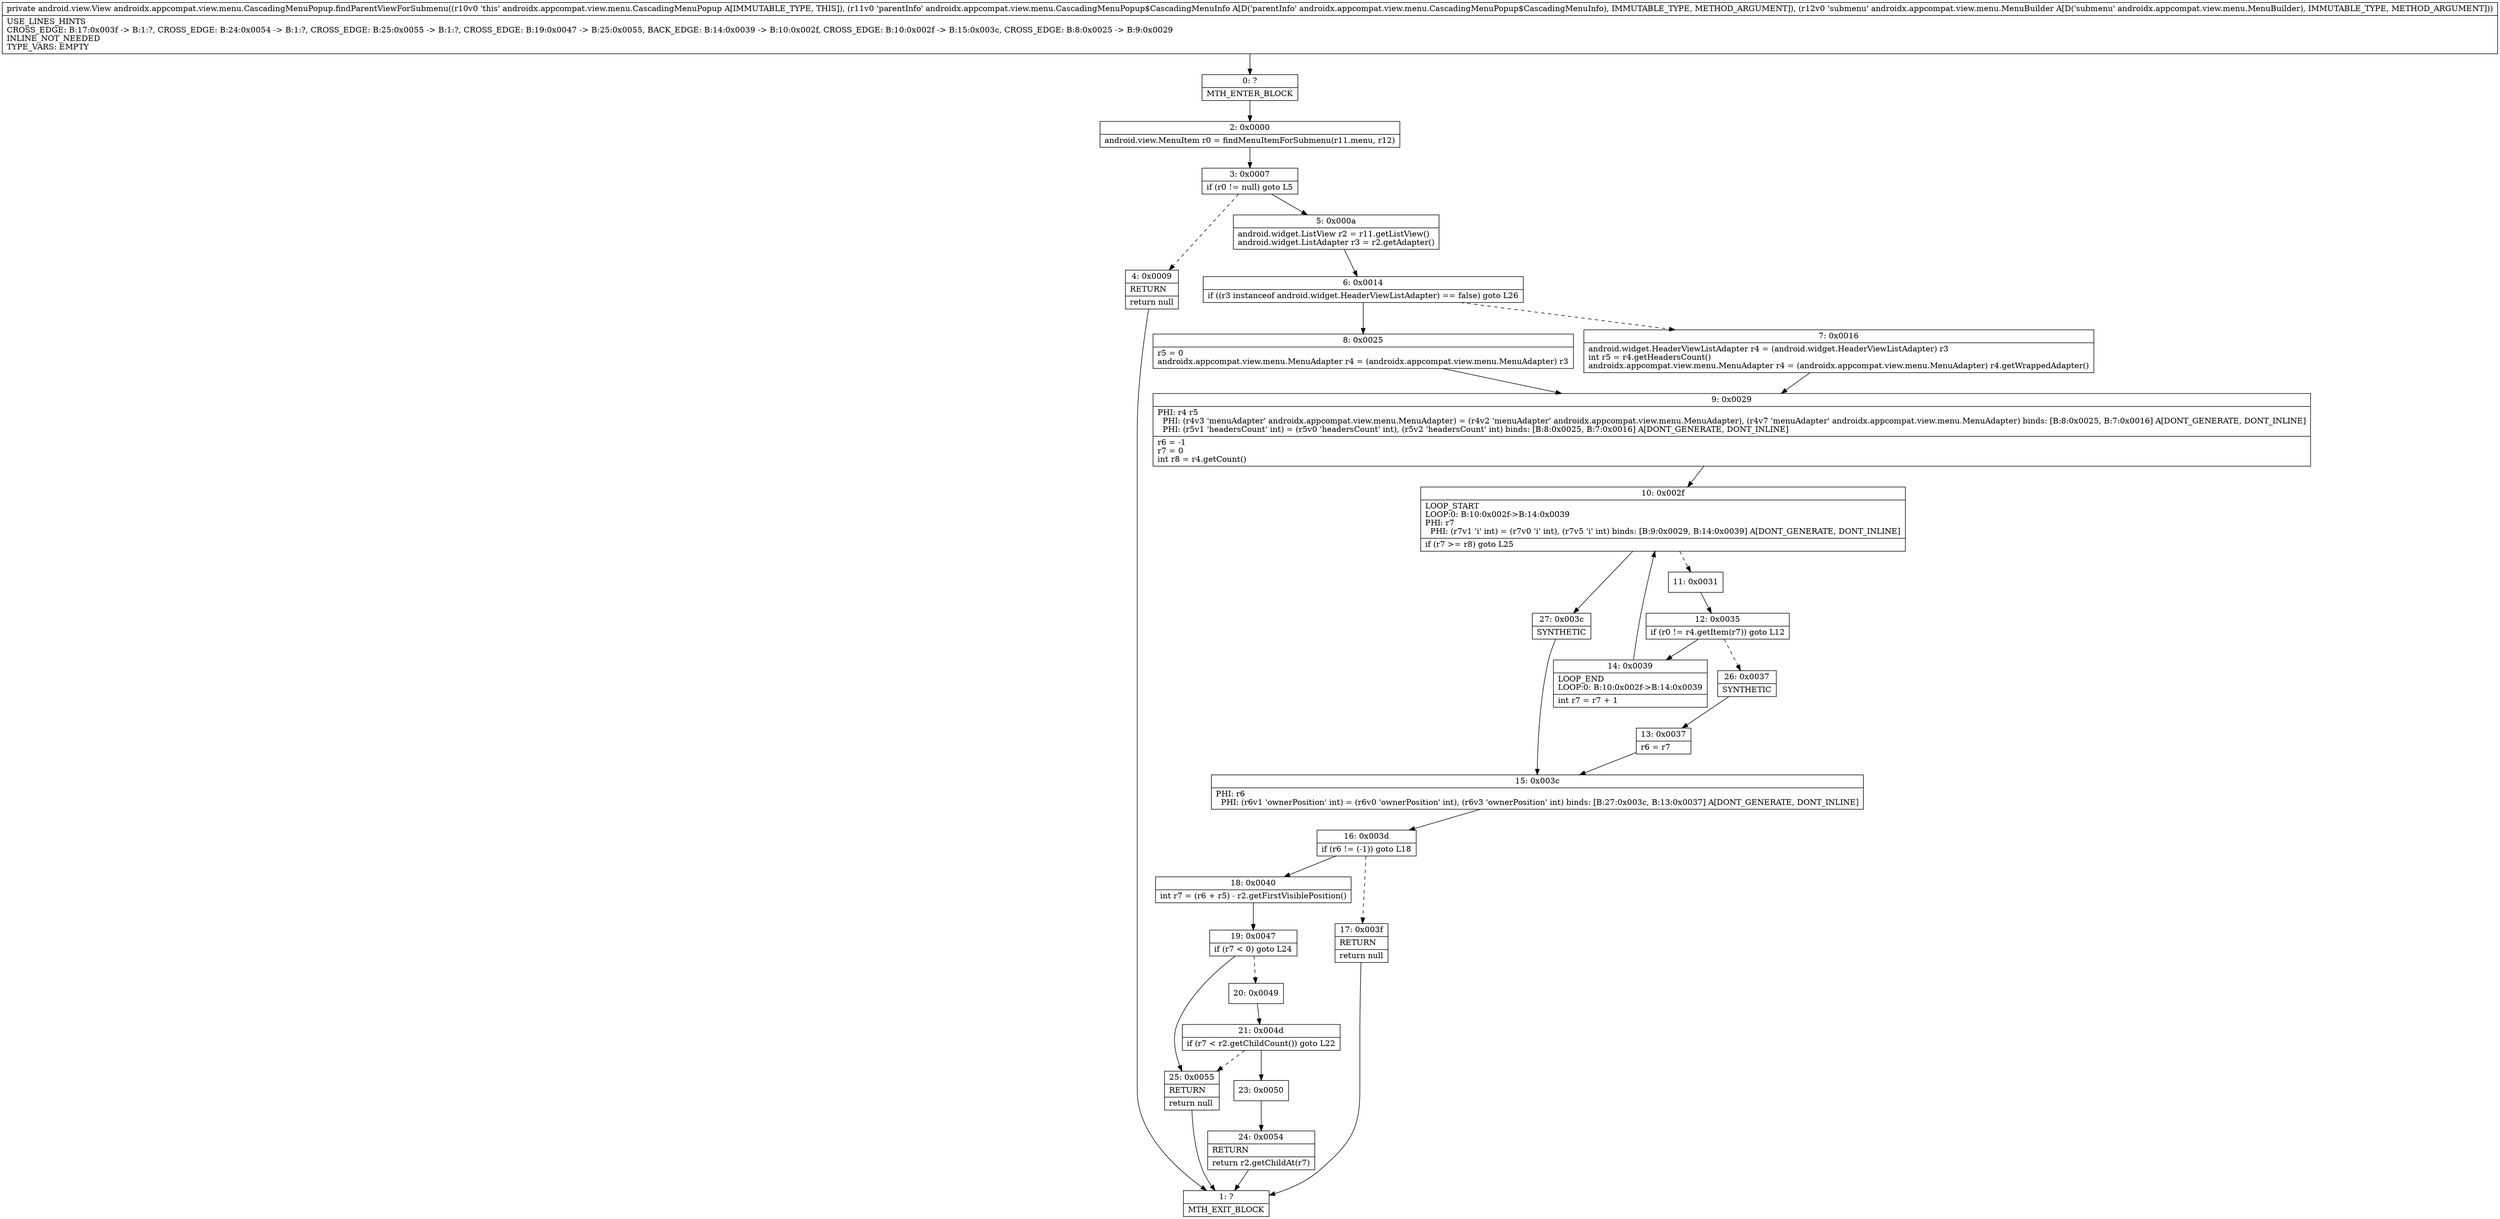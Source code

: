 digraph "CFG forandroidx.appcompat.view.menu.CascadingMenuPopup.findParentViewForSubmenu(Landroidx\/appcompat\/view\/menu\/CascadingMenuPopup$CascadingMenuInfo;Landroidx\/appcompat\/view\/menu\/MenuBuilder;)Landroid\/view\/View;" {
Node_0 [shape=record,label="{0\:\ ?|MTH_ENTER_BLOCK\l}"];
Node_2 [shape=record,label="{2\:\ 0x0000|android.view.MenuItem r0 = findMenuItemForSubmenu(r11.menu, r12)\l}"];
Node_3 [shape=record,label="{3\:\ 0x0007|if (r0 != null) goto L5\l}"];
Node_4 [shape=record,label="{4\:\ 0x0009|RETURN\l|return null\l}"];
Node_1 [shape=record,label="{1\:\ ?|MTH_EXIT_BLOCK\l}"];
Node_5 [shape=record,label="{5\:\ 0x000a|android.widget.ListView r2 = r11.getListView()\landroid.widget.ListAdapter r3 = r2.getAdapter()\l}"];
Node_6 [shape=record,label="{6\:\ 0x0014|if ((r3 instanceof android.widget.HeaderViewListAdapter) == false) goto L26\l}"];
Node_7 [shape=record,label="{7\:\ 0x0016|android.widget.HeaderViewListAdapter r4 = (android.widget.HeaderViewListAdapter) r3\lint r5 = r4.getHeadersCount()\landroidx.appcompat.view.menu.MenuAdapter r4 = (androidx.appcompat.view.menu.MenuAdapter) r4.getWrappedAdapter()\l}"];
Node_9 [shape=record,label="{9\:\ 0x0029|PHI: r4 r5 \l  PHI: (r4v3 'menuAdapter' androidx.appcompat.view.menu.MenuAdapter) = (r4v2 'menuAdapter' androidx.appcompat.view.menu.MenuAdapter), (r4v7 'menuAdapter' androidx.appcompat.view.menu.MenuAdapter) binds: [B:8:0x0025, B:7:0x0016] A[DONT_GENERATE, DONT_INLINE]\l  PHI: (r5v1 'headersCount' int) = (r5v0 'headersCount' int), (r5v2 'headersCount' int) binds: [B:8:0x0025, B:7:0x0016] A[DONT_GENERATE, DONT_INLINE]\l|r6 = \-1\lr7 = 0\lint r8 = r4.getCount()\l}"];
Node_10 [shape=record,label="{10\:\ 0x002f|LOOP_START\lLOOP:0: B:10:0x002f\-\>B:14:0x0039\lPHI: r7 \l  PHI: (r7v1 'i' int) = (r7v0 'i' int), (r7v5 'i' int) binds: [B:9:0x0029, B:14:0x0039] A[DONT_GENERATE, DONT_INLINE]\l|if (r7 \>= r8) goto L25\l}"];
Node_11 [shape=record,label="{11\:\ 0x0031}"];
Node_12 [shape=record,label="{12\:\ 0x0035|if (r0 != r4.getItem(r7)) goto L12\l}"];
Node_14 [shape=record,label="{14\:\ 0x0039|LOOP_END\lLOOP:0: B:10:0x002f\-\>B:14:0x0039\l|int r7 = r7 + 1\l}"];
Node_26 [shape=record,label="{26\:\ 0x0037|SYNTHETIC\l}"];
Node_13 [shape=record,label="{13\:\ 0x0037|r6 = r7\l}"];
Node_15 [shape=record,label="{15\:\ 0x003c|PHI: r6 \l  PHI: (r6v1 'ownerPosition' int) = (r6v0 'ownerPosition' int), (r6v3 'ownerPosition' int) binds: [B:27:0x003c, B:13:0x0037] A[DONT_GENERATE, DONT_INLINE]\l}"];
Node_16 [shape=record,label="{16\:\ 0x003d|if (r6 != (\-1)) goto L18\l}"];
Node_17 [shape=record,label="{17\:\ 0x003f|RETURN\l|return null\l}"];
Node_18 [shape=record,label="{18\:\ 0x0040|int r7 = (r6 + r5) \- r2.getFirstVisiblePosition()\l}"];
Node_19 [shape=record,label="{19\:\ 0x0047|if (r7 \< 0) goto L24\l}"];
Node_20 [shape=record,label="{20\:\ 0x0049}"];
Node_21 [shape=record,label="{21\:\ 0x004d|if (r7 \< r2.getChildCount()) goto L22\l}"];
Node_23 [shape=record,label="{23\:\ 0x0050}"];
Node_24 [shape=record,label="{24\:\ 0x0054|RETURN\l|return r2.getChildAt(r7)\l}"];
Node_25 [shape=record,label="{25\:\ 0x0055|RETURN\l|return null\l}"];
Node_27 [shape=record,label="{27\:\ 0x003c|SYNTHETIC\l}"];
Node_8 [shape=record,label="{8\:\ 0x0025|r5 = 0\landroidx.appcompat.view.menu.MenuAdapter r4 = (androidx.appcompat.view.menu.MenuAdapter) r3\l}"];
MethodNode[shape=record,label="{private android.view.View androidx.appcompat.view.menu.CascadingMenuPopup.findParentViewForSubmenu((r10v0 'this' androidx.appcompat.view.menu.CascadingMenuPopup A[IMMUTABLE_TYPE, THIS]), (r11v0 'parentInfo' androidx.appcompat.view.menu.CascadingMenuPopup$CascadingMenuInfo A[D('parentInfo' androidx.appcompat.view.menu.CascadingMenuPopup$CascadingMenuInfo), IMMUTABLE_TYPE, METHOD_ARGUMENT]), (r12v0 'submenu' androidx.appcompat.view.menu.MenuBuilder A[D('submenu' androidx.appcompat.view.menu.MenuBuilder), IMMUTABLE_TYPE, METHOD_ARGUMENT]))  | USE_LINES_HINTS\lCROSS_EDGE: B:17:0x003f \-\> B:1:?, CROSS_EDGE: B:24:0x0054 \-\> B:1:?, CROSS_EDGE: B:25:0x0055 \-\> B:1:?, CROSS_EDGE: B:19:0x0047 \-\> B:25:0x0055, BACK_EDGE: B:14:0x0039 \-\> B:10:0x002f, CROSS_EDGE: B:10:0x002f \-\> B:15:0x003c, CROSS_EDGE: B:8:0x0025 \-\> B:9:0x0029\lINLINE_NOT_NEEDED\lTYPE_VARS: EMPTY\l}"];
MethodNode -> Node_0;Node_0 -> Node_2;
Node_2 -> Node_3;
Node_3 -> Node_4[style=dashed];
Node_3 -> Node_5;
Node_4 -> Node_1;
Node_5 -> Node_6;
Node_6 -> Node_7[style=dashed];
Node_6 -> Node_8;
Node_7 -> Node_9;
Node_9 -> Node_10;
Node_10 -> Node_11[style=dashed];
Node_10 -> Node_27;
Node_11 -> Node_12;
Node_12 -> Node_14;
Node_12 -> Node_26[style=dashed];
Node_14 -> Node_10;
Node_26 -> Node_13;
Node_13 -> Node_15;
Node_15 -> Node_16;
Node_16 -> Node_17[style=dashed];
Node_16 -> Node_18;
Node_17 -> Node_1;
Node_18 -> Node_19;
Node_19 -> Node_20[style=dashed];
Node_19 -> Node_25;
Node_20 -> Node_21;
Node_21 -> Node_23;
Node_21 -> Node_25[style=dashed];
Node_23 -> Node_24;
Node_24 -> Node_1;
Node_25 -> Node_1;
Node_27 -> Node_15;
Node_8 -> Node_9;
}

